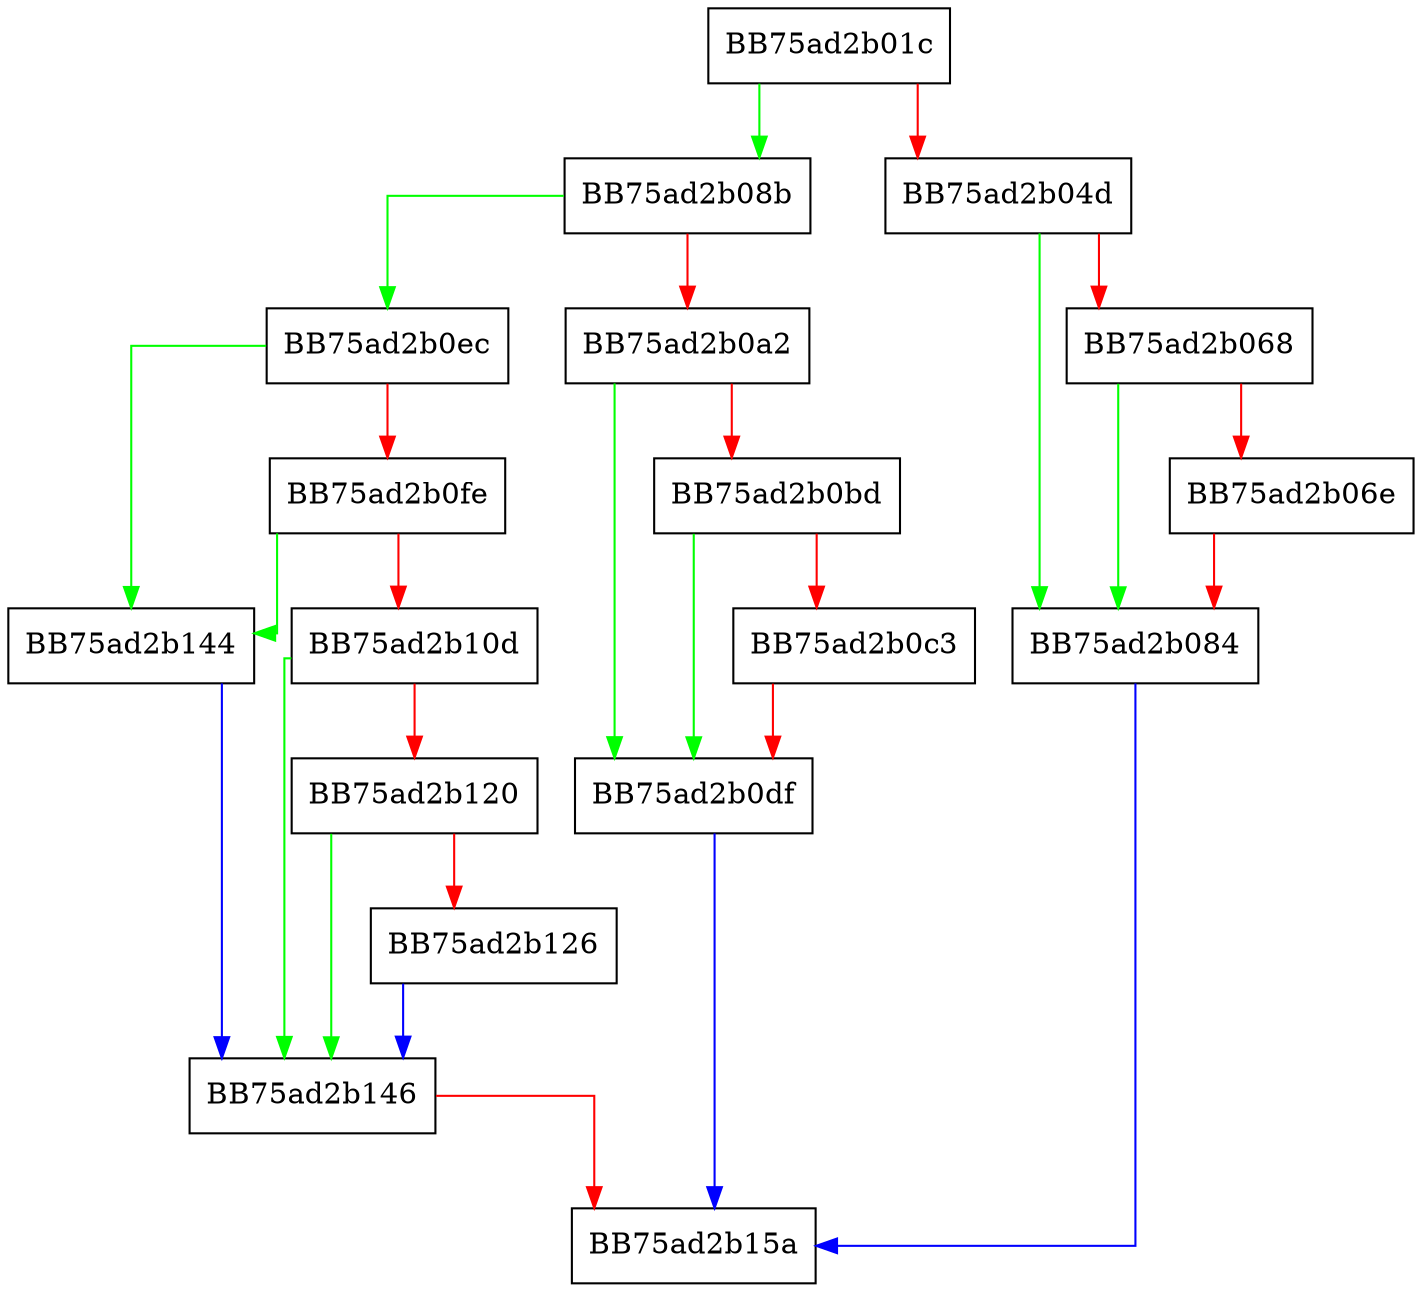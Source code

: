 digraph SysIoStartService {
  node [shape="box"];
  graph [splines=ortho];
  BB75ad2b01c -> BB75ad2b08b [color="green"];
  BB75ad2b01c -> BB75ad2b04d [color="red"];
  BB75ad2b04d -> BB75ad2b084 [color="green"];
  BB75ad2b04d -> BB75ad2b068 [color="red"];
  BB75ad2b068 -> BB75ad2b084 [color="green"];
  BB75ad2b068 -> BB75ad2b06e [color="red"];
  BB75ad2b06e -> BB75ad2b084 [color="red"];
  BB75ad2b084 -> BB75ad2b15a [color="blue"];
  BB75ad2b08b -> BB75ad2b0ec [color="green"];
  BB75ad2b08b -> BB75ad2b0a2 [color="red"];
  BB75ad2b0a2 -> BB75ad2b0df [color="green"];
  BB75ad2b0a2 -> BB75ad2b0bd [color="red"];
  BB75ad2b0bd -> BB75ad2b0df [color="green"];
  BB75ad2b0bd -> BB75ad2b0c3 [color="red"];
  BB75ad2b0c3 -> BB75ad2b0df [color="red"];
  BB75ad2b0df -> BB75ad2b15a [color="blue"];
  BB75ad2b0ec -> BB75ad2b144 [color="green"];
  BB75ad2b0ec -> BB75ad2b0fe [color="red"];
  BB75ad2b0fe -> BB75ad2b144 [color="green"];
  BB75ad2b0fe -> BB75ad2b10d [color="red"];
  BB75ad2b10d -> BB75ad2b146 [color="green"];
  BB75ad2b10d -> BB75ad2b120 [color="red"];
  BB75ad2b120 -> BB75ad2b146 [color="green"];
  BB75ad2b120 -> BB75ad2b126 [color="red"];
  BB75ad2b126 -> BB75ad2b146 [color="blue"];
  BB75ad2b144 -> BB75ad2b146 [color="blue"];
  BB75ad2b146 -> BB75ad2b15a [color="red"];
}